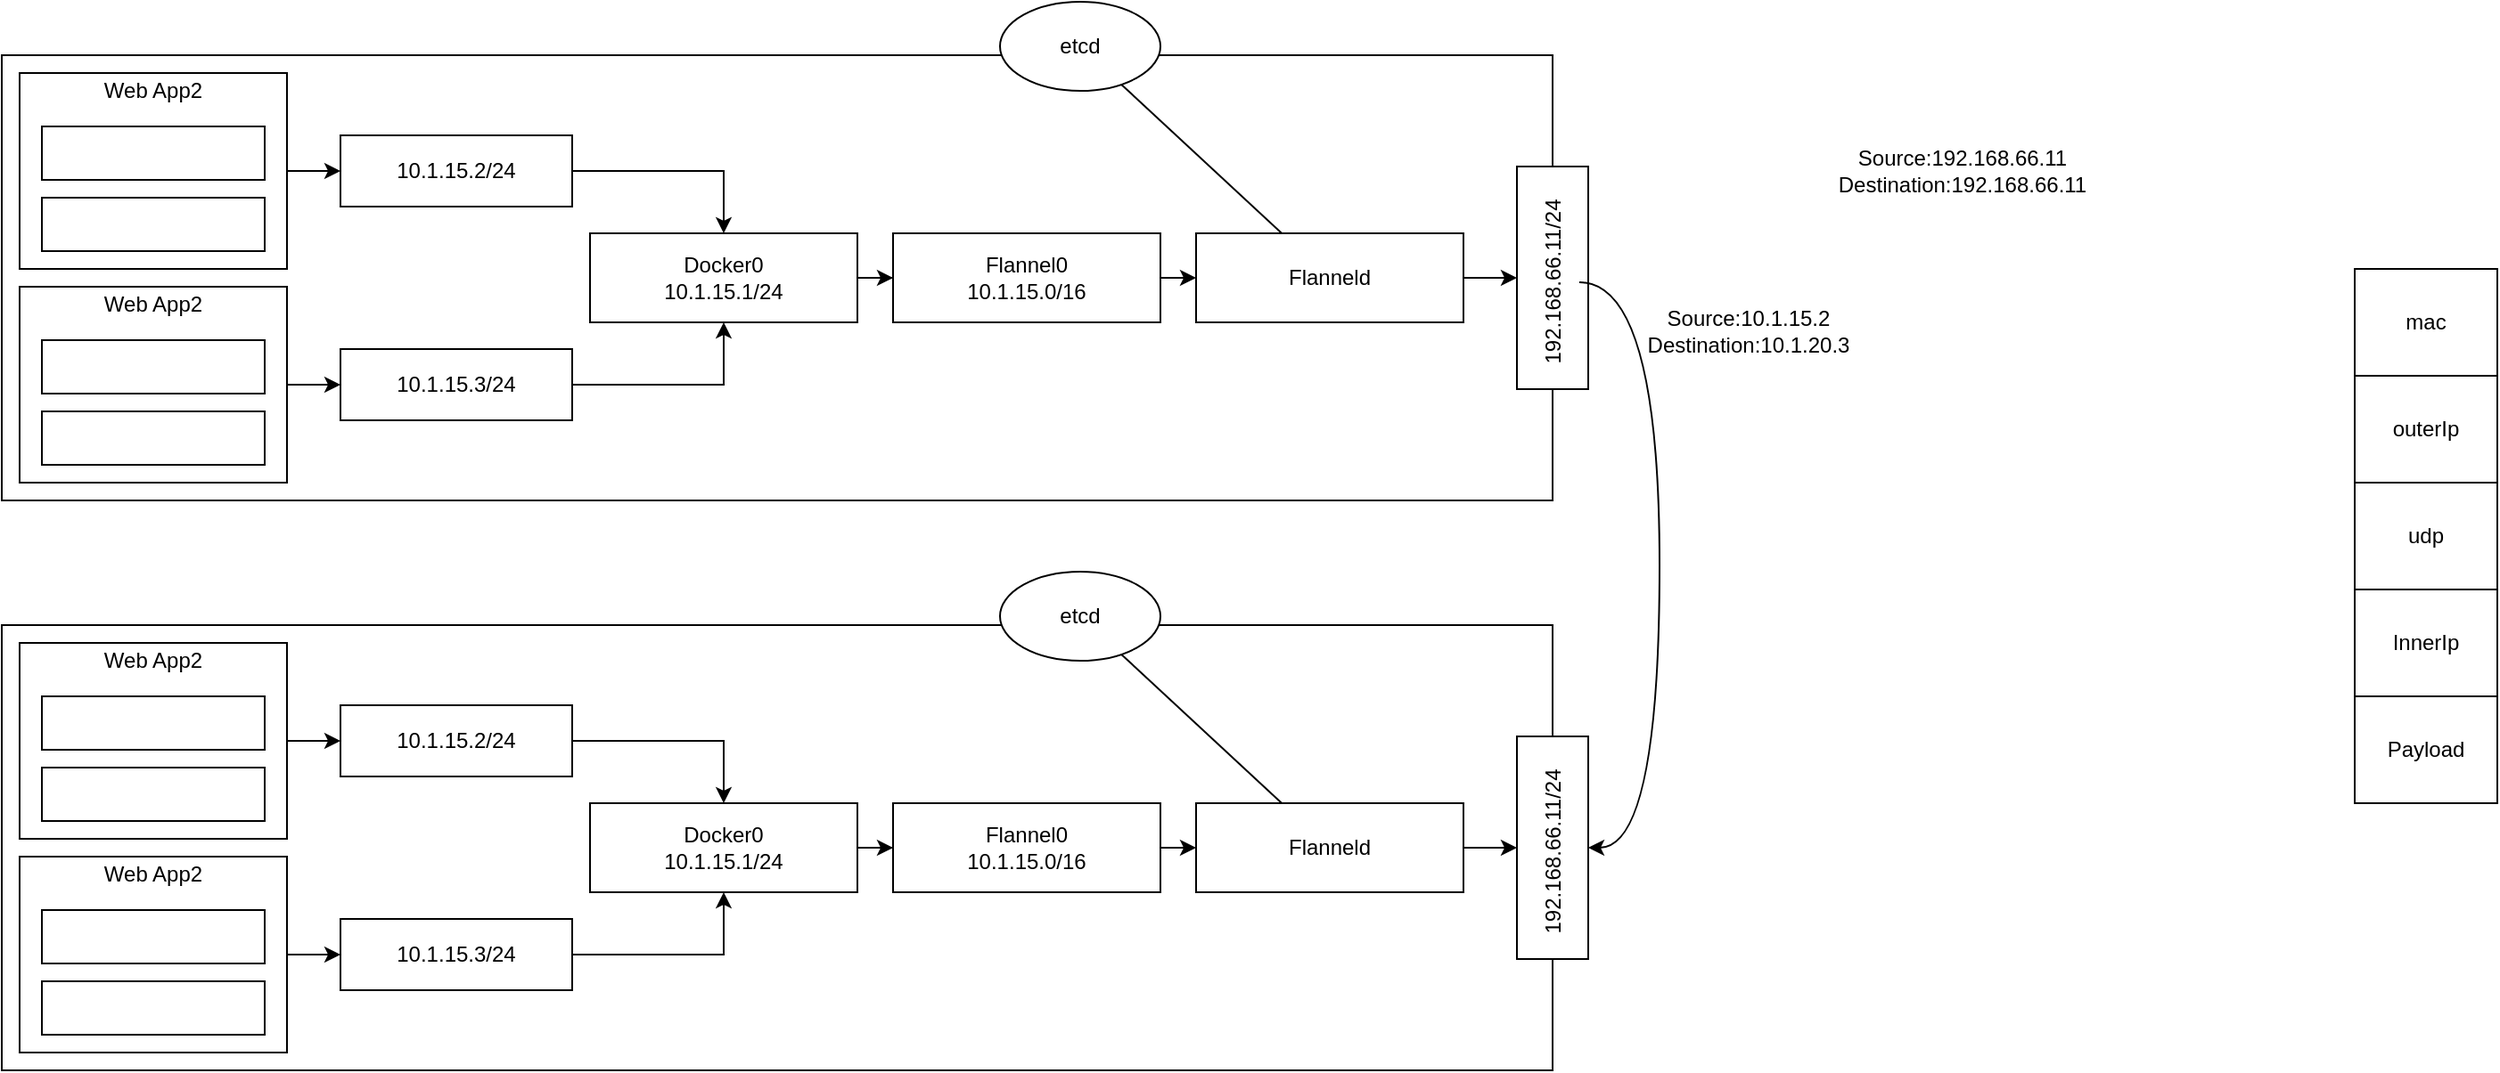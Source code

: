<mxfile version="12.6.5" type="device"><diagram id="3nmvfGboHc5IuqYyqnmW" name="Page-1"><mxGraphModel dx="1057" dy="592" grid="1" gridSize="10" guides="1" tooltips="1" connect="1" arrows="1" fold="1" page="1" pageScale="1" pageWidth="2339" pageHeight="3300" math="0" shadow="0"><root><mxCell id="0"/><mxCell id="1" parent="0"/><mxCell id="JN8OWRNps52Adj4wsuth-1" value="" style="rounded=0;whiteSpace=wrap;html=1;" vertex="1" parent="1"><mxGeometry x="40" y="60" width="870" height="250" as="geometry"/></mxCell><mxCell id="JN8OWRNps52Adj4wsuth-11" style="edgeStyle=orthogonalEdgeStyle;rounded=0;orthogonalLoop=1;jettySize=auto;html=1;entryX=0;entryY=0.5;entryDx=0;entryDy=0;" edge="1" parent="1" source="JN8OWRNps52Adj4wsuth-2" target="JN8OWRNps52Adj4wsuth-10"><mxGeometry relative="1" as="geometry"/></mxCell><mxCell id="JN8OWRNps52Adj4wsuth-2" value="" style="rounded=0;whiteSpace=wrap;html=1;" vertex="1" parent="1"><mxGeometry x="50" y="70" width="150" height="110" as="geometry"/></mxCell><mxCell id="JN8OWRNps52Adj4wsuth-3" value="" style="rounded=0;whiteSpace=wrap;html=1;" vertex="1" parent="1"><mxGeometry x="62.5" y="100" width="125" height="30" as="geometry"/></mxCell><mxCell id="JN8OWRNps52Adj4wsuth-4" value="" style="rounded=0;whiteSpace=wrap;html=1;" vertex="1" parent="1"><mxGeometry x="62.5" y="140" width="125" height="30" as="geometry"/></mxCell><mxCell id="JN8OWRNps52Adj4wsuth-5" value="Web App2" style="text;html=1;strokeColor=none;fillColor=none;align=center;verticalAlign=middle;whiteSpace=wrap;rounded=0;" vertex="1" parent="1"><mxGeometry x="95" y="70" width="60" height="20" as="geometry"/></mxCell><mxCell id="JN8OWRNps52Adj4wsuth-14" style="edgeStyle=orthogonalEdgeStyle;rounded=0;orthogonalLoop=1;jettySize=auto;html=1;" edge="1" parent="1" source="JN8OWRNps52Adj4wsuth-6" target="JN8OWRNps52Adj4wsuth-12"><mxGeometry relative="1" as="geometry"/></mxCell><mxCell id="JN8OWRNps52Adj4wsuth-6" value="" style="rounded=0;whiteSpace=wrap;html=1;" vertex="1" parent="1"><mxGeometry x="50" y="190" width="150" height="110" as="geometry"/></mxCell><mxCell id="JN8OWRNps52Adj4wsuth-7" value="" style="rounded=0;whiteSpace=wrap;html=1;" vertex="1" parent="1"><mxGeometry x="62.5" y="220" width="125" height="30" as="geometry"/></mxCell><mxCell id="JN8OWRNps52Adj4wsuth-8" value="" style="rounded=0;whiteSpace=wrap;html=1;" vertex="1" parent="1"><mxGeometry x="62.5" y="260" width="125" height="30" as="geometry"/></mxCell><mxCell id="JN8OWRNps52Adj4wsuth-9" value="Web App2" style="text;html=1;strokeColor=none;fillColor=none;align=center;verticalAlign=middle;whiteSpace=wrap;rounded=0;" vertex="1" parent="1"><mxGeometry x="95" y="190" width="60" height="20" as="geometry"/></mxCell><mxCell id="JN8OWRNps52Adj4wsuth-16" style="edgeStyle=orthogonalEdgeStyle;rounded=0;orthogonalLoop=1;jettySize=auto;html=1;" edge="1" parent="1" source="JN8OWRNps52Adj4wsuth-10" target="JN8OWRNps52Adj4wsuth-15"><mxGeometry relative="1" as="geometry"/></mxCell><mxCell id="JN8OWRNps52Adj4wsuth-10" value="10.1.15.2/24" style="rounded=0;whiteSpace=wrap;html=1;" vertex="1" parent="1"><mxGeometry x="230" y="105" width="130" height="40" as="geometry"/></mxCell><mxCell id="JN8OWRNps52Adj4wsuth-17" style="edgeStyle=orthogonalEdgeStyle;rounded=0;orthogonalLoop=1;jettySize=auto;html=1;entryX=0.5;entryY=1;entryDx=0;entryDy=0;" edge="1" parent="1" source="JN8OWRNps52Adj4wsuth-12" target="JN8OWRNps52Adj4wsuth-15"><mxGeometry relative="1" as="geometry"/></mxCell><mxCell id="JN8OWRNps52Adj4wsuth-12" value="10.1.15.3/24" style="rounded=0;whiteSpace=wrap;html=1;" vertex="1" parent="1"><mxGeometry x="230" y="225" width="130" height="40" as="geometry"/></mxCell><mxCell id="JN8OWRNps52Adj4wsuth-19" style="edgeStyle=orthogonalEdgeStyle;rounded=0;orthogonalLoop=1;jettySize=auto;html=1;" edge="1" parent="1" source="JN8OWRNps52Adj4wsuth-15" target="JN8OWRNps52Adj4wsuth-18"><mxGeometry relative="1" as="geometry"/></mxCell><mxCell id="JN8OWRNps52Adj4wsuth-15" value="Docker0&lt;br&gt;10.1.15.1/24" style="rounded=0;whiteSpace=wrap;html=1;" vertex="1" parent="1"><mxGeometry x="370" y="160" width="150" height="50" as="geometry"/></mxCell><mxCell id="JN8OWRNps52Adj4wsuth-23" style="edgeStyle=none;rounded=0;orthogonalLoop=1;jettySize=auto;html=1;endArrow=classic;endFill=1;" edge="1" parent="1" source="JN8OWRNps52Adj4wsuth-18" target="JN8OWRNps52Adj4wsuth-20"><mxGeometry relative="1" as="geometry"/></mxCell><mxCell id="JN8OWRNps52Adj4wsuth-18" value="Flannel0&lt;br&gt;10.1.15.0/16" style="rounded=0;whiteSpace=wrap;html=1;" vertex="1" parent="1"><mxGeometry x="540" y="160" width="150" height="50" as="geometry"/></mxCell><mxCell id="JN8OWRNps52Adj4wsuth-22" style="rounded=0;orthogonalLoop=1;jettySize=auto;html=1;endArrow=none;endFill=0;" edge="1" parent="1" source="JN8OWRNps52Adj4wsuth-20" target="JN8OWRNps52Adj4wsuth-21"><mxGeometry relative="1" as="geometry"/></mxCell><mxCell id="JN8OWRNps52Adj4wsuth-29" style="edgeStyle=orthogonalEdgeStyle;rounded=0;orthogonalLoop=1;jettySize=auto;html=1;endArrow=classic;endFill=1;" edge="1" parent="1" source="JN8OWRNps52Adj4wsuth-20" target="JN8OWRNps52Adj4wsuth-24"><mxGeometry relative="1" as="geometry"/></mxCell><mxCell id="JN8OWRNps52Adj4wsuth-20" value="Flanneld" style="rounded=0;whiteSpace=wrap;html=1;" vertex="1" parent="1"><mxGeometry x="710" y="160" width="150" height="50" as="geometry"/></mxCell><mxCell id="JN8OWRNps52Adj4wsuth-21" value="etcd" style="ellipse;whiteSpace=wrap;html=1;" vertex="1" parent="1"><mxGeometry x="600" y="30" width="90" height="50" as="geometry"/></mxCell><mxCell id="JN8OWRNps52Adj4wsuth-24" value="" style="rounded=0;whiteSpace=wrap;html=1;horizontal=0;" vertex="1" parent="1"><mxGeometry x="890" y="122.5" width="40" height="125" as="geometry"/></mxCell><mxCell id="JN8OWRNps52Adj4wsuth-55" style="edgeStyle=orthogonalEdgeStyle;orthogonalLoop=1;jettySize=auto;html=1;entryX=1;entryY=0.5;entryDx=0;entryDy=0;endArrow=classic;endFill=1;curved=1;" edge="1" parent="1" source="JN8OWRNps52Adj4wsuth-25" target="JN8OWRNps52Adj4wsuth-53"><mxGeometry relative="1" as="geometry"><Array as="points"><mxPoint x="970" y="188"/><mxPoint x="970" y="505"/></Array></mxGeometry></mxCell><mxCell id="JN8OWRNps52Adj4wsuth-25" value="192.168.66.11/24" style="text;html=1;strokeColor=none;fillColor=none;align=center;verticalAlign=middle;whiteSpace=wrap;rounded=0;horizontal=0;" vertex="1" parent="1"><mxGeometry x="895" y="145" width="30" height="85" as="geometry"/></mxCell><mxCell id="JN8OWRNps52Adj4wsuth-30" value="" style="rounded=0;whiteSpace=wrap;html=1;" vertex="1" parent="1"><mxGeometry x="40" y="380" width="870" height="250" as="geometry"/></mxCell><mxCell id="JN8OWRNps52Adj4wsuth-31" style="edgeStyle=orthogonalEdgeStyle;rounded=0;orthogonalLoop=1;jettySize=auto;html=1;entryX=0;entryY=0.5;entryDx=0;entryDy=0;" edge="1" parent="1" source="JN8OWRNps52Adj4wsuth-32" target="JN8OWRNps52Adj4wsuth-42"><mxGeometry relative="1" as="geometry"/></mxCell><mxCell id="JN8OWRNps52Adj4wsuth-32" value="" style="rounded=0;whiteSpace=wrap;html=1;" vertex="1" parent="1"><mxGeometry x="50" y="390" width="150" height="110" as="geometry"/></mxCell><mxCell id="JN8OWRNps52Adj4wsuth-33" value="" style="rounded=0;whiteSpace=wrap;html=1;" vertex="1" parent="1"><mxGeometry x="62.5" y="420" width="125" height="30" as="geometry"/></mxCell><mxCell id="JN8OWRNps52Adj4wsuth-34" value="" style="rounded=0;whiteSpace=wrap;html=1;" vertex="1" parent="1"><mxGeometry x="62.5" y="460" width="125" height="30" as="geometry"/></mxCell><mxCell id="JN8OWRNps52Adj4wsuth-35" value="Web App2" style="text;html=1;strokeColor=none;fillColor=none;align=center;verticalAlign=middle;whiteSpace=wrap;rounded=0;" vertex="1" parent="1"><mxGeometry x="95" y="390" width="60" height="20" as="geometry"/></mxCell><mxCell id="JN8OWRNps52Adj4wsuth-36" style="edgeStyle=orthogonalEdgeStyle;rounded=0;orthogonalLoop=1;jettySize=auto;html=1;" edge="1" parent="1" source="JN8OWRNps52Adj4wsuth-37" target="JN8OWRNps52Adj4wsuth-44"><mxGeometry relative="1" as="geometry"/></mxCell><mxCell id="JN8OWRNps52Adj4wsuth-37" value="" style="rounded=0;whiteSpace=wrap;html=1;" vertex="1" parent="1"><mxGeometry x="50" y="510" width="150" height="110" as="geometry"/></mxCell><mxCell id="JN8OWRNps52Adj4wsuth-38" value="" style="rounded=0;whiteSpace=wrap;html=1;" vertex="1" parent="1"><mxGeometry x="62.5" y="540" width="125" height="30" as="geometry"/></mxCell><mxCell id="JN8OWRNps52Adj4wsuth-39" value="" style="rounded=0;whiteSpace=wrap;html=1;" vertex="1" parent="1"><mxGeometry x="62.5" y="580" width="125" height="30" as="geometry"/></mxCell><mxCell id="JN8OWRNps52Adj4wsuth-40" value="Web App2" style="text;html=1;strokeColor=none;fillColor=none;align=center;verticalAlign=middle;whiteSpace=wrap;rounded=0;" vertex="1" parent="1"><mxGeometry x="95" y="510" width="60" height="20" as="geometry"/></mxCell><mxCell id="JN8OWRNps52Adj4wsuth-41" style="edgeStyle=orthogonalEdgeStyle;rounded=0;orthogonalLoop=1;jettySize=auto;html=1;" edge="1" parent="1" source="JN8OWRNps52Adj4wsuth-42" target="JN8OWRNps52Adj4wsuth-46"><mxGeometry relative="1" as="geometry"/></mxCell><mxCell id="JN8OWRNps52Adj4wsuth-42" value="10.1.15.2/24" style="rounded=0;whiteSpace=wrap;html=1;" vertex="1" parent="1"><mxGeometry x="230" y="425" width="130" height="40" as="geometry"/></mxCell><mxCell id="JN8OWRNps52Adj4wsuth-43" style="edgeStyle=orthogonalEdgeStyle;rounded=0;orthogonalLoop=1;jettySize=auto;html=1;entryX=0.5;entryY=1;entryDx=0;entryDy=0;" edge="1" parent="1" source="JN8OWRNps52Adj4wsuth-44" target="JN8OWRNps52Adj4wsuth-46"><mxGeometry relative="1" as="geometry"/></mxCell><mxCell id="JN8OWRNps52Adj4wsuth-44" value="10.1.15.3/24" style="rounded=0;whiteSpace=wrap;html=1;" vertex="1" parent="1"><mxGeometry x="230" y="545" width="130" height="40" as="geometry"/></mxCell><mxCell id="JN8OWRNps52Adj4wsuth-45" style="edgeStyle=orthogonalEdgeStyle;rounded=0;orthogonalLoop=1;jettySize=auto;html=1;" edge="1" parent="1" source="JN8OWRNps52Adj4wsuth-46" target="JN8OWRNps52Adj4wsuth-48"><mxGeometry relative="1" as="geometry"/></mxCell><mxCell id="JN8OWRNps52Adj4wsuth-46" value="Docker0&lt;br&gt;10.1.15.1/24" style="rounded=0;whiteSpace=wrap;html=1;" vertex="1" parent="1"><mxGeometry x="370" y="480" width="150" height="50" as="geometry"/></mxCell><mxCell id="JN8OWRNps52Adj4wsuth-47" style="edgeStyle=none;rounded=0;orthogonalLoop=1;jettySize=auto;html=1;endArrow=classic;endFill=1;" edge="1" parent="1" source="JN8OWRNps52Adj4wsuth-48" target="JN8OWRNps52Adj4wsuth-51"><mxGeometry relative="1" as="geometry"/></mxCell><mxCell id="JN8OWRNps52Adj4wsuth-48" value="Flannel0&lt;br&gt;10.1.15.0/16" style="rounded=0;whiteSpace=wrap;html=1;" vertex="1" parent="1"><mxGeometry x="540" y="480" width="150" height="50" as="geometry"/></mxCell><mxCell id="JN8OWRNps52Adj4wsuth-49" style="rounded=0;orthogonalLoop=1;jettySize=auto;html=1;endArrow=none;endFill=0;" edge="1" parent="1" source="JN8OWRNps52Adj4wsuth-51" target="JN8OWRNps52Adj4wsuth-52"><mxGeometry relative="1" as="geometry"/></mxCell><mxCell id="JN8OWRNps52Adj4wsuth-50" style="edgeStyle=orthogonalEdgeStyle;rounded=0;orthogonalLoop=1;jettySize=auto;html=1;endArrow=classic;endFill=1;" edge="1" parent="1" source="JN8OWRNps52Adj4wsuth-51" target="JN8OWRNps52Adj4wsuth-53"><mxGeometry relative="1" as="geometry"/></mxCell><mxCell id="JN8OWRNps52Adj4wsuth-51" value="Flanneld" style="rounded=0;whiteSpace=wrap;html=1;" vertex="1" parent="1"><mxGeometry x="710" y="480" width="150" height="50" as="geometry"/></mxCell><mxCell id="JN8OWRNps52Adj4wsuth-52" value="etcd" style="ellipse;whiteSpace=wrap;html=1;" vertex="1" parent="1"><mxGeometry x="600" y="350" width="90" height="50" as="geometry"/></mxCell><mxCell id="JN8OWRNps52Adj4wsuth-53" value="" style="rounded=0;whiteSpace=wrap;html=1;horizontal=0;" vertex="1" parent="1"><mxGeometry x="890" y="442.5" width="40" height="125" as="geometry"/></mxCell><mxCell id="JN8OWRNps52Adj4wsuth-54" value="192.168.66.11/24" style="text;html=1;strokeColor=none;fillColor=none;align=center;verticalAlign=middle;whiteSpace=wrap;rounded=0;horizontal=0;" vertex="1" parent="1"><mxGeometry x="895" y="465" width="30" height="85" as="geometry"/></mxCell><mxCell id="JN8OWRNps52Adj4wsuth-58" value="Source:10.1.15.2&lt;br&gt;Destination:10.1.20.3" style="text;html=1;strokeColor=none;fillColor=none;align=center;verticalAlign=middle;whiteSpace=wrap;rounded=0;" vertex="1" parent="1"><mxGeometry x="960" y="190" width="120" height="50" as="geometry"/></mxCell><mxCell id="JN8OWRNps52Adj4wsuth-59" value="Source:192.168.66.11&lt;br&gt;Destination:192.168.66.11" style="text;html=1;strokeColor=none;fillColor=none;align=center;verticalAlign=middle;whiteSpace=wrap;rounded=0;" vertex="1" parent="1"><mxGeometry x="1080" y="100" width="120" height="50" as="geometry"/></mxCell><mxCell id="JN8OWRNps52Adj4wsuth-60" value="mac" style="rounded=0;whiteSpace=wrap;html=1;" vertex="1" parent="1"><mxGeometry x="1360" y="180" width="80" height="60" as="geometry"/></mxCell><mxCell id="JN8OWRNps52Adj4wsuth-61" value="outerIp" style="rounded=0;whiteSpace=wrap;html=1;" vertex="1" parent="1"><mxGeometry x="1360" y="240" width="80" height="60" as="geometry"/></mxCell><mxCell id="JN8OWRNps52Adj4wsuth-62" value="udp" style="rounded=0;whiteSpace=wrap;html=1;" vertex="1" parent="1"><mxGeometry x="1360" y="300" width="80" height="60" as="geometry"/></mxCell><mxCell id="JN8OWRNps52Adj4wsuth-63" value="InnerIp" style="rounded=0;whiteSpace=wrap;html=1;" vertex="1" parent="1"><mxGeometry x="1360" y="360" width="80" height="60" as="geometry"/></mxCell><mxCell id="JN8OWRNps52Adj4wsuth-64" value="Payload" style="rounded=0;whiteSpace=wrap;html=1;" vertex="1" parent="1"><mxGeometry x="1360" y="420" width="80" height="60" as="geometry"/></mxCell></root></mxGraphModel></diagram></mxfile>